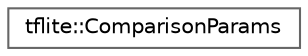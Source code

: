 digraph "Graphical Class Hierarchy"
{
 // LATEX_PDF_SIZE
  bgcolor="transparent";
  edge [fontname=Helvetica,fontsize=10,labelfontname=Helvetica,labelfontsize=10];
  node [fontname=Helvetica,fontsize=10,shape=box,height=0.2,width=0.4];
  rankdir="LR";
  Node0 [id="Node000000",label="tflite::ComparisonParams",height=0.2,width=0.4,color="grey40", fillcolor="white", style="filled",URL="$structtflite_1_1_comparison_params.html",tooltip=" "];
}
